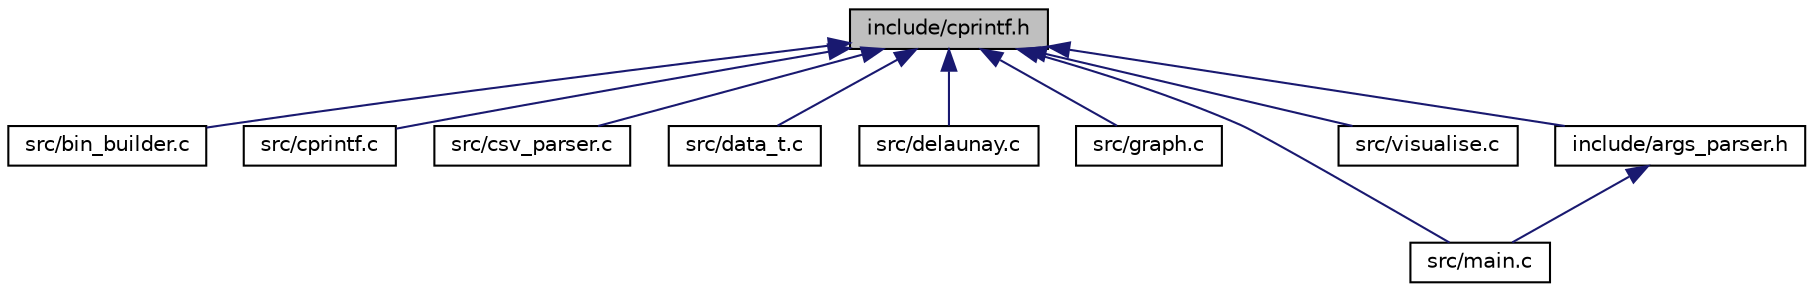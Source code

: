 digraph "include/cprintf.h"
{
 // LATEX_PDF_SIZE
  edge [fontname="Helvetica",fontsize="10",labelfontname="Helvetica",labelfontsize="10"];
  node [fontname="Helvetica",fontsize="10",shape=record];
  Node1 [label="include/cprintf.h",height=0.2,width=0.4,color="black", fillcolor="grey75", style="filled", fontcolor="black",tooltip=" "];
  Node1 -> Node2 [dir="back",color="midnightblue",fontsize="10",style="solid"];
  Node2 [label="src/bin_builder.c",height=0.2,width=0.4,color="black", fillcolor="white", style="filled",URL="$bin__builder_8c.html",tooltip=" "];
  Node1 -> Node3 [dir="back",color="midnightblue",fontsize="10",style="solid"];
  Node3 [label="src/cprintf.c",height=0.2,width=0.4,color="black", fillcolor="white", style="filled",URL="$cprintf_8c.html",tooltip=" "];
  Node1 -> Node4 [dir="back",color="midnightblue",fontsize="10",style="solid"];
  Node4 [label="src/csv_parser.c",height=0.2,width=0.4,color="black", fillcolor="white", style="filled",URL="$csv__parser_8c.html",tooltip=" "];
  Node1 -> Node5 [dir="back",color="midnightblue",fontsize="10",style="solid"];
  Node5 [label="src/data_t.c",height=0.2,width=0.4,color="black", fillcolor="white", style="filled",URL="$data__t_8c.html",tooltip=" "];
  Node1 -> Node6 [dir="back",color="midnightblue",fontsize="10",style="solid"];
  Node6 [label="src/delaunay.c",height=0.2,width=0.4,color="black", fillcolor="white", style="filled",URL="$delaunay_8c.html",tooltip=" "];
  Node1 -> Node7 [dir="back",color="midnightblue",fontsize="10",style="solid"];
  Node7 [label="src/graph.c",height=0.2,width=0.4,color="black", fillcolor="white", style="filled",URL="$graph_8c.html",tooltip=" "];
  Node1 -> Node8 [dir="back",color="midnightblue",fontsize="10",style="solid"];
  Node8 [label="src/main.c",height=0.2,width=0.4,color="black", fillcolor="white", style="filled",URL="$main_8c.html",tooltip=" "];
  Node1 -> Node9 [dir="back",color="midnightblue",fontsize="10",style="solid"];
  Node9 [label="src/visualise.c",height=0.2,width=0.4,color="black", fillcolor="white", style="filled",URL="$visualise_8c.html",tooltip=" "];
  Node1 -> Node10 [dir="back",color="midnightblue",fontsize="10",style="solid"];
  Node10 [label="include/args_parser.h",height=0.2,width=0.4,color="black", fillcolor="white", style="filled",URL="$args__parser_8h.html",tooltip=" "];
  Node10 -> Node8 [dir="back",color="midnightblue",fontsize="10",style="solid"];
}
